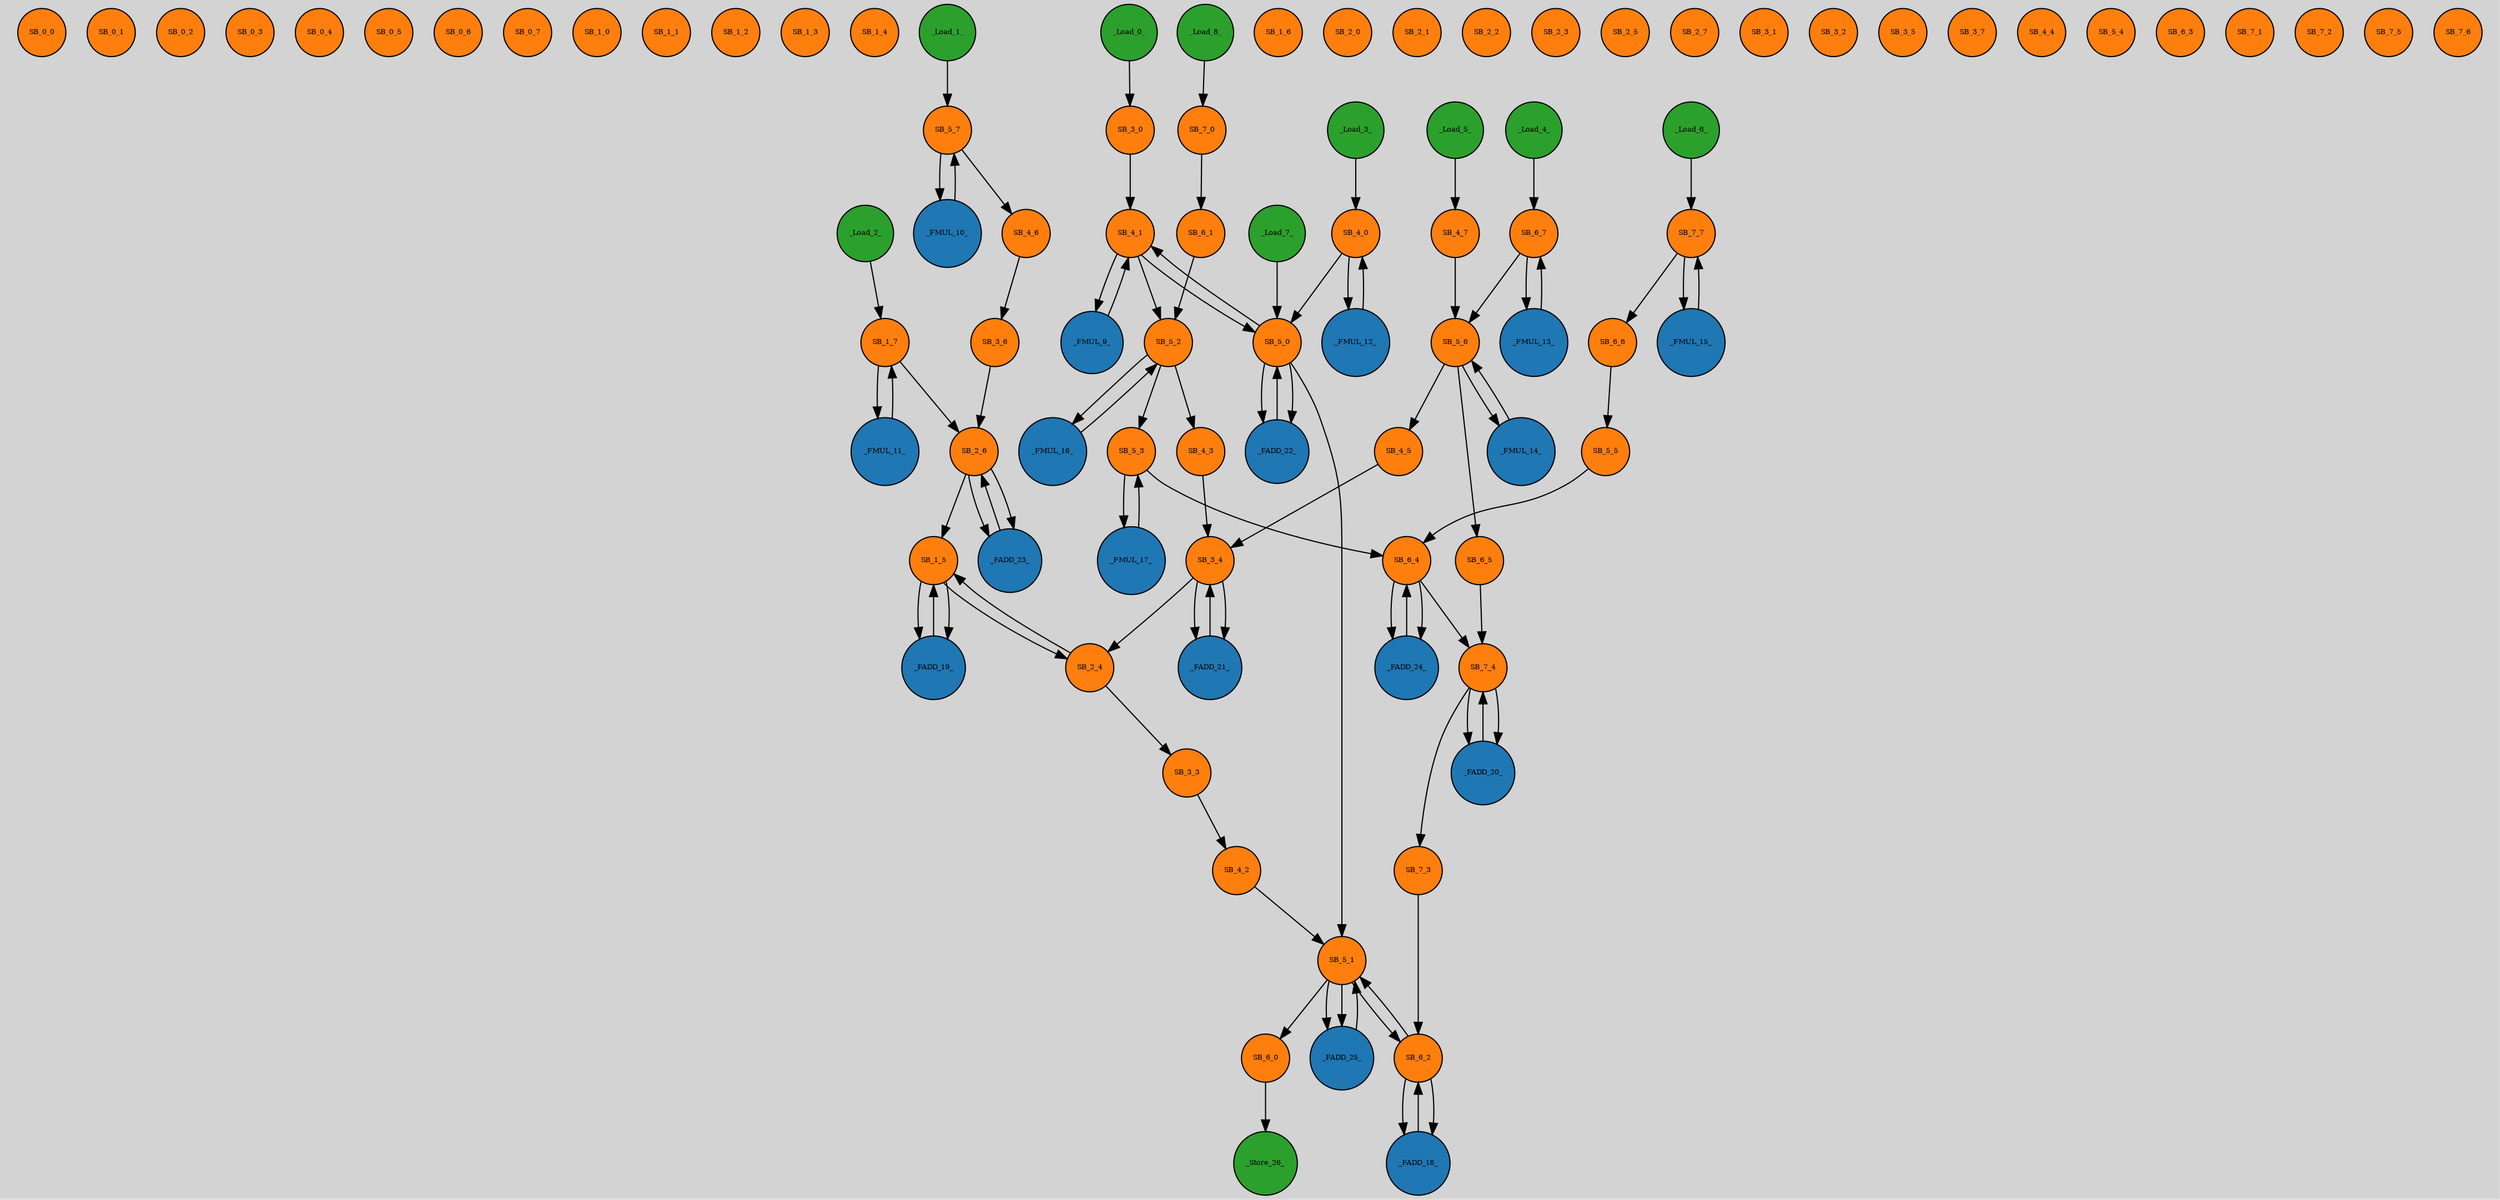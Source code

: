 digraph {
graph [pad="0.212,0.055" bgcolor=lightgray]
node [style=filled]
SB_0_0 [shape="circle" fontsize=6 fillcolor="#ff7f0e" pos="2,0!"]
SB_0_1 [shape="circle" fontsize=6 fillcolor="#ff7f0e" pos="4,0!"]
SB_0_2 [shape="circle" fontsize=6 fillcolor="#ff7f0e" pos="6,0!"]
SB_0_3 [shape="circle" fontsize=6 fillcolor="#ff7f0e" pos="8,0!"]
SB_0_4 [shape="circle" fontsize=6 fillcolor="#ff7f0e" pos="10,0!"]
SB_0_5 [shape="circle" fontsize=6 fillcolor="#ff7f0e" pos="12,0!"]
SB_0_6 [shape="circle" fontsize=6 fillcolor="#ff7f0e" pos="14,0!"]
SB_0_7 [shape="circle" fontsize=6 fillcolor="#ff7f0e" pos="16,0!"]
SB_1_0 [shape="circle" fontsize=6 fillcolor="#ff7f0e" pos="2,-2!"]
SB_1_1 [shape="circle" fontsize=6 fillcolor="#ff7f0e" pos="4,-2!"]
SB_1_2 [shape="circle" fontsize=6 fillcolor="#ff7f0e" pos="6,-2!"]
SB_1_3 [shape="circle" fontsize=6 fillcolor="#ff7f0e" pos="8,-2!"]
SB_1_4 [shape="circle" fontsize=6 fillcolor="#ff7f0e" pos="10,-2!"]
SB_1_5 [shape="circle" fontsize=6 fillcolor="#ff7f0e" pos="12,-2!"]
SB_1_6 [shape="circle" fontsize=6 fillcolor="#ff7f0e" pos="14,-2!"]
SB_1_7 [shape="circle" fontsize=6 fillcolor="#ff7f0e" pos="16,-2!"]
SB_2_0 [shape="circle" fontsize=6 fillcolor="#ff7f0e" pos="2,-4!"]
SB_2_1 [shape="circle" fontsize=6 fillcolor="#ff7f0e" pos="4,-4!"]
SB_2_2 [shape="circle" fontsize=6 fillcolor="#ff7f0e" pos="6,-4!"]
SB_2_3 [shape="circle" fontsize=6 fillcolor="#ff7f0e" pos="8,-4!"]
SB_2_4 [shape="circle" fontsize=6 fillcolor="#ff7f0e" pos="10,-4!"]
SB_2_5 [shape="circle" fontsize=6 fillcolor="#ff7f0e" pos="12,-4!"]
SB_2_6 [shape="circle" fontsize=6 fillcolor="#ff7f0e" pos="14,-4!"]
SB_2_7 [shape="circle" fontsize=6 fillcolor="#ff7f0e" pos="16,-4!"]
SB_3_0 [shape="circle" fontsize=6 fillcolor="#ff7f0e" pos="2,-6!"]
SB_3_1 [shape="circle" fontsize=6 fillcolor="#ff7f0e" pos="4,-6!"]
SB_3_2 [shape="circle" fontsize=6 fillcolor="#ff7f0e" pos="6,-6!"]
SB_3_3 [shape="circle" fontsize=6 fillcolor="#ff7f0e" pos="8,-6!"]
SB_3_4 [shape="circle" fontsize=6 fillcolor="#ff7f0e" pos="10,-6!"]
SB_3_5 [shape="circle" fontsize=6 fillcolor="#ff7f0e" pos="12,-6!"]
SB_3_6 [shape="circle" fontsize=6 fillcolor="#ff7f0e" pos="14,-6!"]
SB_3_7 [shape="circle" fontsize=6 fillcolor="#ff7f0e" pos="16,-6!"]
SB_4_0 [shape="circle" fontsize=6 fillcolor="#ff7f0e" pos="2,-8!"]
SB_4_1 [shape="circle" fontsize=6 fillcolor="#ff7f0e" pos="4,-8!"]
SB_4_2 [shape="circle" fontsize=6 fillcolor="#ff7f0e" pos="6,-8!"]
SB_4_3 [shape="circle" fontsize=6 fillcolor="#ff7f0e" pos="8,-8!"]
SB_4_4 [shape="circle" fontsize=6 fillcolor="#ff7f0e" pos="10,-8!"]
SB_4_5 [shape="circle" fontsize=6 fillcolor="#ff7f0e" pos="12,-8!"]
SB_4_6 [shape="circle" fontsize=6 fillcolor="#ff7f0e" pos="14,-8!"]
SB_4_7 [shape="circle" fontsize=6 fillcolor="#ff7f0e" pos="16,-8!"]
SB_5_0 [shape="circle" fontsize=6 fillcolor="#ff7f0e" pos="2,-10!"]
SB_5_1 [shape="circle" fontsize=6 fillcolor="#ff7f0e" pos="4,-10!"]
SB_5_2 [shape="circle" fontsize=6 fillcolor="#ff7f0e" pos="6,-10!"]
SB_5_3 [shape="circle" fontsize=6 fillcolor="#ff7f0e" pos="8,-10!"]
SB_5_4 [shape="circle" fontsize=6 fillcolor="#ff7f0e" pos="10,-10!"]
SB_5_5 [shape="circle" fontsize=6 fillcolor="#ff7f0e" pos="12,-10!"]
SB_5_6 [shape="circle" fontsize=6 fillcolor="#ff7f0e" pos="14,-10!"]
SB_5_7 [shape="circle" fontsize=6 fillcolor="#ff7f0e" pos="16,-10!"]
SB_6_0 [shape="circle" fontsize=6 fillcolor="#ff7f0e" pos="2,-12!"]
SB_6_1 [shape="circle" fontsize=6 fillcolor="#ff7f0e" pos="4,-12!"]
SB_6_2 [shape="circle" fontsize=6 fillcolor="#ff7f0e" pos="6,-12!"]
SB_6_3 [shape="circle" fontsize=6 fillcolor="#ff7f0e" pos="8,-12!"]
SB_6_4 [shape="circle" fontsize=6 fillcolor="#ff7f0e" pos="10,-12!"]
SB_6_5 [shape="circle" fontsize=6 fillcolor="#ff7f0e" pos="12,-12!"]
SB_6_6 [shape="circle" fontsize=6 fillcolor="#ff7f0e" pos="14,-12!"]
SB_6_7 [shape="circle" fontsize=6 fillcolor="#ff7f0e" pos="16,-12!"]
SB_7_0 [shape="circle" fontsize=6 fillcolor="#ff7f0e" pos="2,-14!"]
SB_7_1 [shape="circle" fontsize=6 fillcolor="#ff7f0e" pos="4,-14!"]
SB_7_2 [shape="circle" fontsize=6 fillcolor="#ff7f0e" pos="6,-14!"]
SB_7_3 [shape="circle" fontsize=6 fillcolor="#ff7f0e" pos="8,-14!"]
SB_7_4 [shape="circle" fontsize=6 fillcolor="#ff7f0e" pos="10,-14!"]
SB_7_5 [shape="circle" fontsize=6 fillcolor="#ff7f0e" pos="12,-14!"]
SB_7_6 [shape="circle" fontsize=6 fillcolor="#ff7f0e" pos="14,-14!"]
SB_7_7 [shape="circle" fontsize=6 fillcolor="#ff7f0e" pos="16,-14!"]
_FADD_18_ [shape="circle" fontsize=6 fillcolor="#1f77b4" pos="6.5,-13!"]
_FADD_18_ -> SB_6_2
SB_6_2 -> SB_5_1
SB_5_1 -> _FADD_25_
_FADD_19_ [shape="circle" fontsize=6 fillcolor="#1f77b4" pos="12.5,-3!"]
_FADD_19_ -> SB_1_5
SB_1_5 -> SB_2_4
SB_2_4 -> SB_3_3
SB_3_3 -> SB_4_2
SB_4_2 -> SB_5_1
SB_5_1 -> _FADD_25_
_FADD_20_ [shape="circle" fontsize=6 fillcolor="#1f77b4" pos="10.5,-15!"]
_FADD_20_ -> SB_7_4
SB_7_4 -> SB_7_3
SB_7_3 -> SB_6_2
SB_6_2 -> _FADD_18_
_FADD_21_ [shape="circle" fontsize=6 fillcolor="#1f77b4" pos="10.5,-7!"]
_FADD_21_ -> SB_3_4
SB_3_4 -> SB_2_4
SB_2_4 -> SB_1_5
SB_1_5 -> _FADD_19_
_FADD_22_ [shape="circle" fontsize=6 fillcolor="#1f77b4" pos="2.5,-11!"]
_FADD_22_ -> SB_5_0
SB_5_0 -> SB_5_1
SB_5_1 -> SB_6_2
SB_6_2 -> _FADD_18_
_FADD_23_ [shape="circle" fontsize=6 fillcolor="#1f77b4" pos="14.5,-5!"]
_FADD_23_ -> SB_2_6
SB_2_6 -> SB_1_5
SB_1_5 -> _FADD_19_
_FADD_24_ [shape="circle" fontsize=6 fillcolor="#1f77b4" pos="10.5,-13!"]
_FADD_24_ -> SB_6_4
SB_6_4 -> SB_7_4
SB_7_4 -> _FADD_20_
_FADD_25_ [shape="circle" fontsize=6 fillcolor="#1f77b4" pos="4.5,-11!"]
_FADD_25_ -> SB_5_1
SB_5_1 -> SB_6_0
_FMUL_10_ [shape="circle" fontsize=6 fillcolor="#1f77b4" pos="16.5,-11!"]
_FMUL_10_ -> SB_5_7
SB_5_7 -> SB_4_6
SB_4_6 -> SB_3_6
SB_3_6 -> SB_2_6
SB_2_6 -> _FADD_23_
_FMUL_11_ [shape="circle" fontsize=6 fillcolor="#1f77b4" pos="16.5,-3!"]
_FMUL_11_ -> SB_1_7
SB_1_7 -> SB_2_6
SB_2_6 -> _FADD_23_
_FMUL_12_ [shape="circle" fontsize=6 fillcolor="#1f77b4" pos="2.5,-9!"]
_FMUL_12_ -> SB_4_0
SB_4_0 -> SB_5_0
SB_5_0 -> _FADD_22_
_FMUL_13_ [shape="circle" fontsize=6 fillcolor="#1f77b4" pos="16.5,-13!"]
_FMUL_13_ -> SB_6_7
SB_6_7 -> SB_5_6
SB_5_6 -> SB_4_5
SB_4_5 -> SB_3_4
SB_3_4 -> _FADD_21_
_FMUL_14_ [shape="circle" fontsize=6 fillcolor="#1f77b4" pos="14.5,-11!"]
_FMUL_14_ -> SB_5_6
SB_5_6 -> SB_6_5
SB_6_5 -> SB_7_4
SB_7_4 -> _FADD_20_
_FMUL_15_ [shape="circle" fontsize=6 fillcolor="#1f77b4" pos="16.5,-15!"]
_FMUL_15_ -> SB_7_7
SB_7_7 -> SB_6_6
SB_6_6 -> SB_5_5
SB_5_5 -> SB_6_4
SB_6_4 -> _FADD_24_
_FMUL_16_ [shape="circle" fontsize=6 fillcolor="#1f77b4" pos="6.5,-11!"]
_FMUL_16_ -> SB_5_2
SB_5_2 -> SB_4_3
SB_4_3 -> SB_3_4
SB_3_4 -> _FADD_21_
_FMUL_17_ [shape="circle" fontsize=6 fillcolor="#1f77b4" pos="8.5,-11!"]
_FMUL_17_ -> SB_5_3
SB_5_3 -> SB_6_4
SB_6_4 -> _FADD_24_
_FMUL_9_ [shape="circle" fontsize=6 fillcolor="#1f77b4" pos="4.5,-9!"]
_FMUL_9_ -> SB_4_1
SB_4_1 -> SB_5_0
SB_5_0 -> _FADD_22_
_Load_0_ [shape="circle" fontsize=6 fillcolor="#2ca02c" pos="0,-6!"]
_Load_0_ -> SB_3_0
SB_3_0 -> SB_4_1
SB_4_1 -> _FMUL_9_
_Load_1_ [shape="circle" fontsize=6 fillcolor="#2ca02c" pos="18,-10!"]
_Load_1_ -> SB_5_7
SB_5_7 -> _FMUL_10_
_Load_2_ [shape="circle" fontsize=6 fillcolor="#2ca02c" pos="18,-2!"]
_Load_2_ -> SB_1_7
SB_1_7 -> _FMUL_11_
_Load_3_ [shape="circle" fontsize=6 fillcolor="#2ca02c" pos="0,-8!"]
_Load_3_ -> SB_4_0
SB_4_0 -> _FMUL_12_
_Load_4_ [shape="circle" fontsize=6 fillcolor="#2ca02c" pos="18,-12!"]
_Load_4_ -> SB_6_7
SB_6_7 -> _FMUL_13_
_Load_5_ [shape="circle" fontsize=6 fillcolor="#2ca02c" pos="18,-8!"]
_Load_5_ -> SB_4_7
SB_4_7 -> SB_5_6
SB_5_6 -> _FMUL_14_
_Load_6_ [shape="circle" fontsize=6 fillcolor="#2ca02c" pos="18,-14!"]
_Load_6_ -> SB_7_7
SB_7_7 -> _FMUL_15_
_Load_7_ [shape="circle" fontsize=6 fillcolor="#2ca02c" pos="0,-10!"]
_Load_7_ -> SB_5_0
SB_5_0 -> SB_4_1
SB_4_1 -> SB_5_2
SB_5_2 -> _FMUL_16_
_Load_8_ [shape="circle" fontsize=6 fillcolor="#2ca02c" pos="0,-14!"]
_Load_8_ -> SB_7_0
SB_7_0 -> SB_6_1
SB_6_1 -> SB_5_2
SB_5_2 -> SB_5_3
SB_5_3 -> _FMUL_17_
_Store_26_ [shape="circle" fontsize=6 fillcolor="#2ca02c" pos="0,-12!"]
SB_6_0 -> _Store_26_
}
